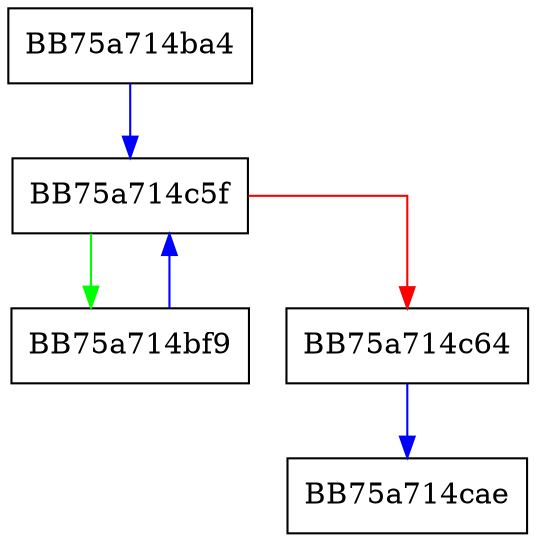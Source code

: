 digraph Receivers_New_Init {
  node [shape="box"];
  graph [splines=ortho];
  BB75a714ba4 -> BB75a714c5f [color="blue"];
  BB75a714bf9 -> BB75a714c5f [color="blue"];
  BB75a714c5f -> BB75a714bf9 [color="green"];
  BB75a714c5f -> BB75a714c64 [color="red"];
  BB75a714c64 -> BB75a714cae [color="blue"];
}